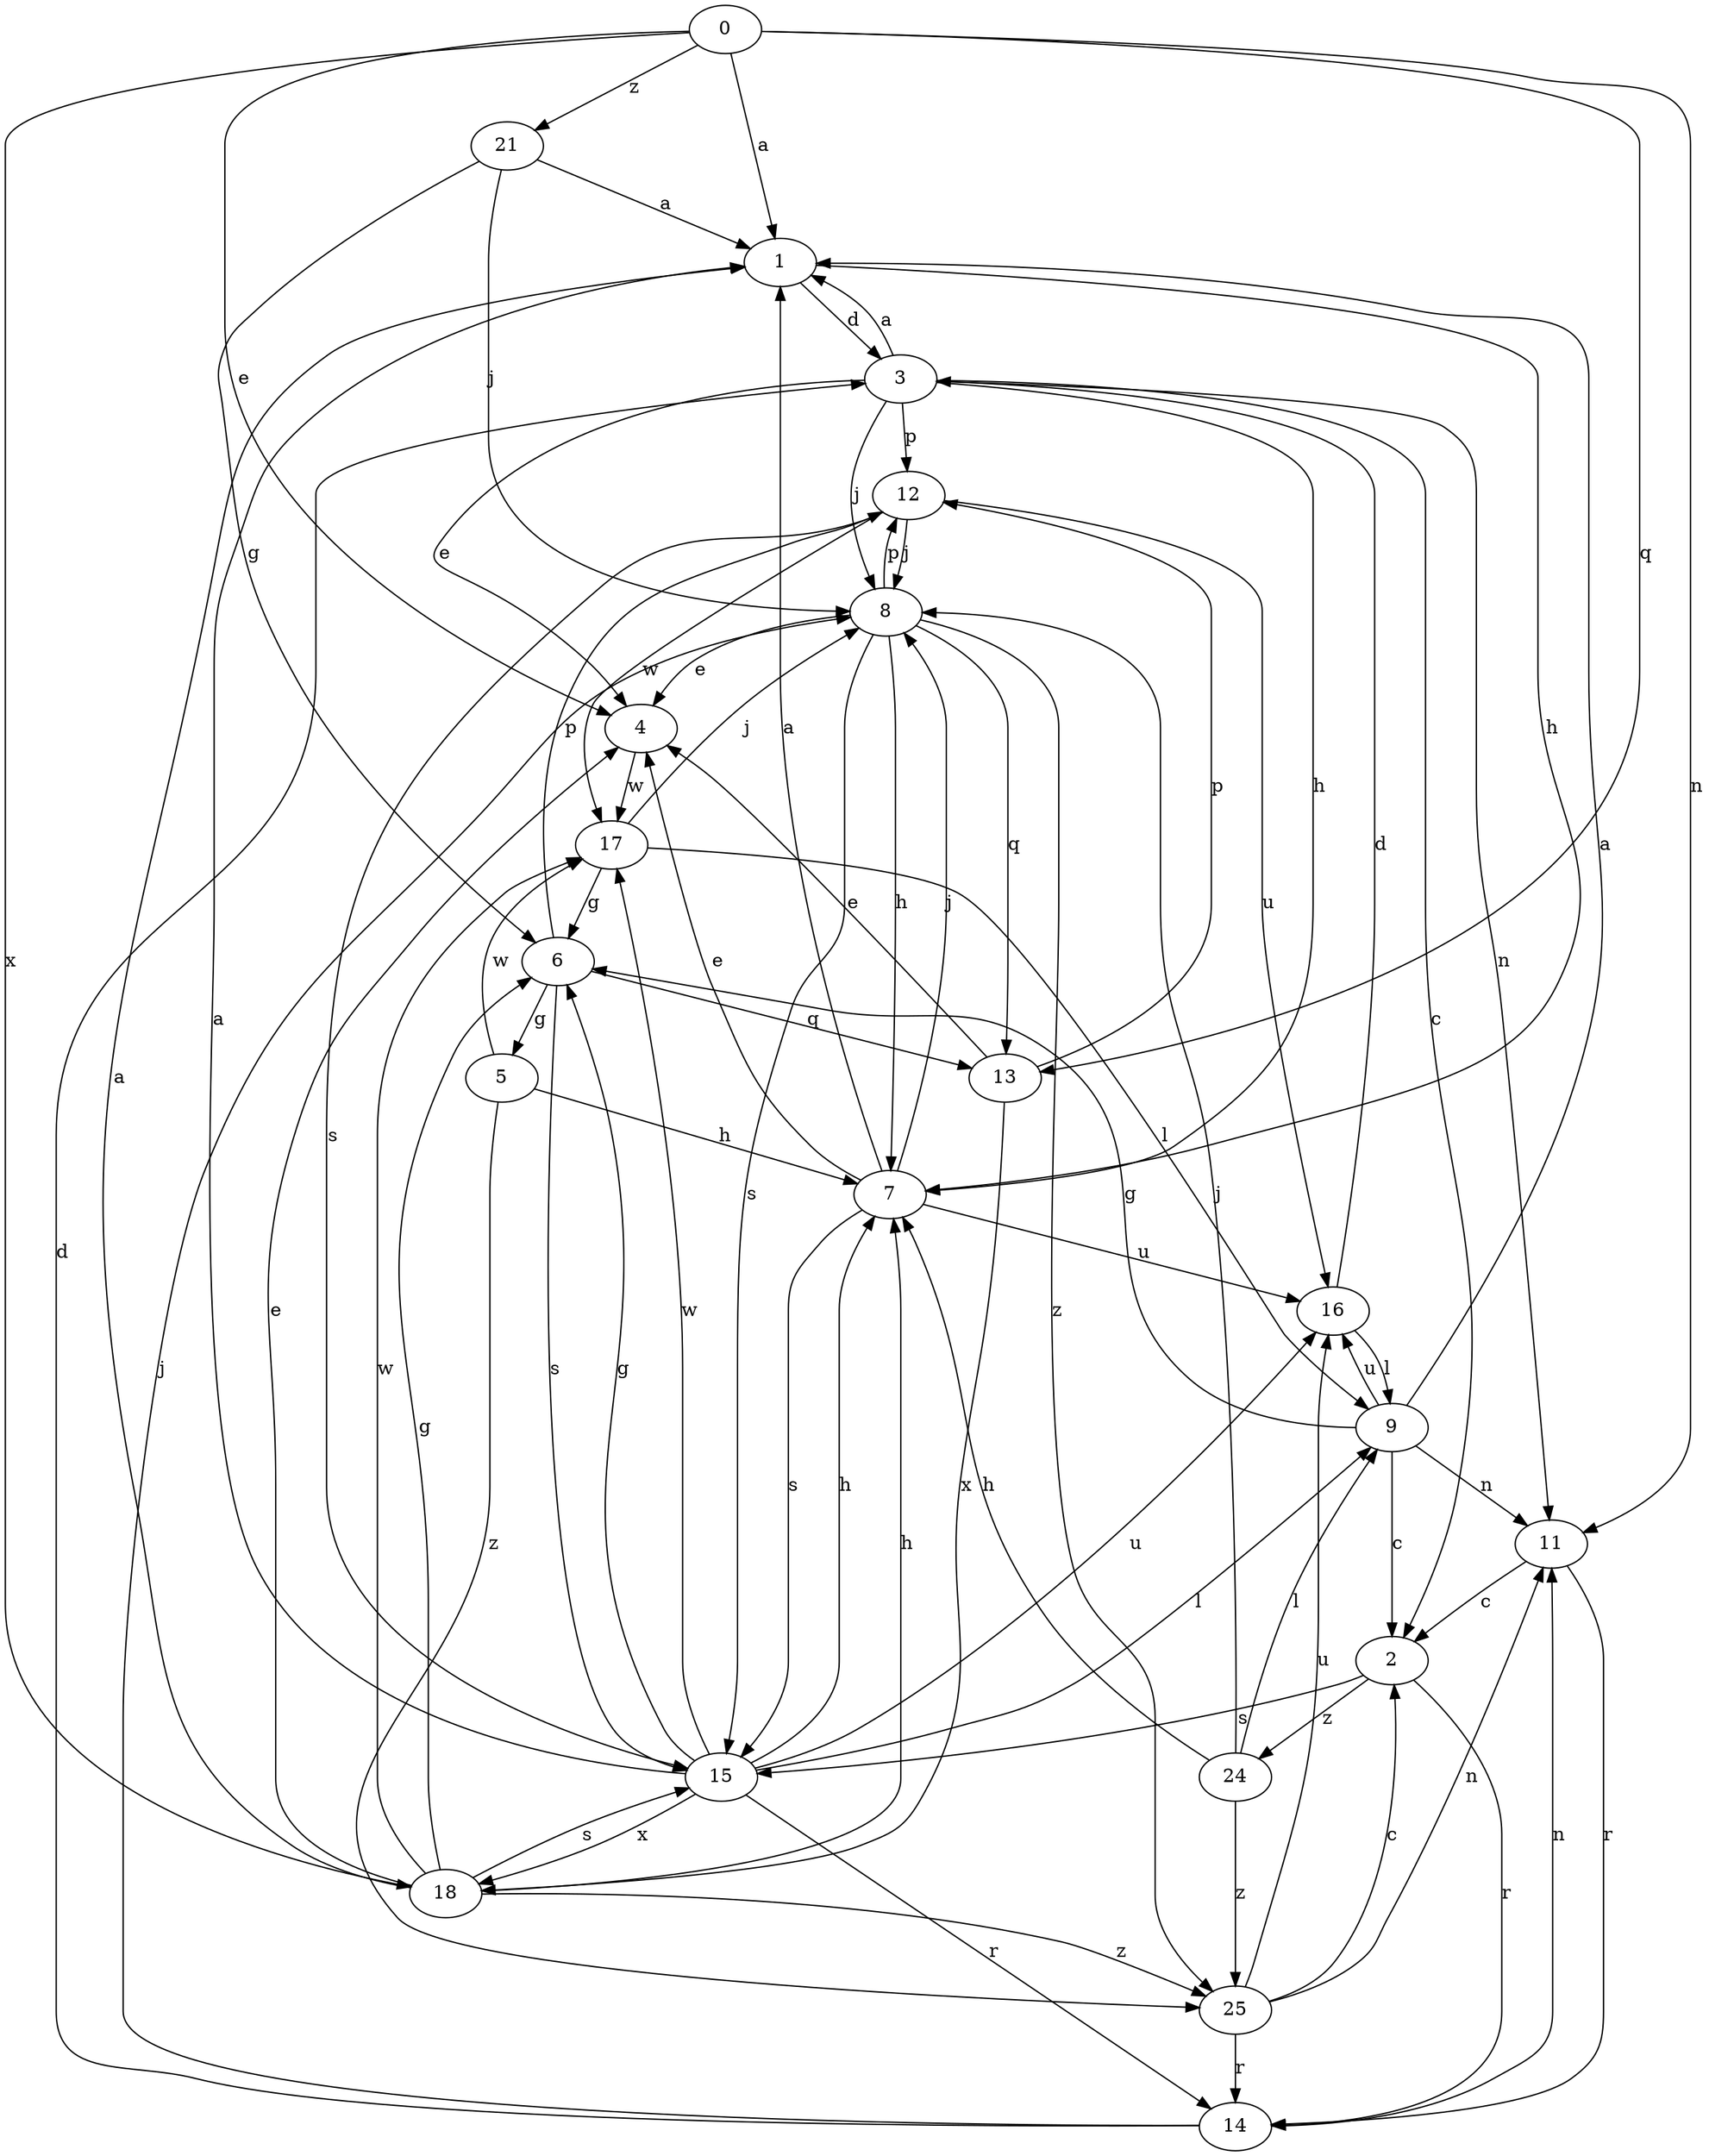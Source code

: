 strict digraph  {
0;
1;
2;
3;
4;
5;
6;
7;
8;
9;
11;
12;
13;
14;
15;
16;
17;
18;
21;
24;
25;
0 -> 1  [label=a];
0 -> 4  [label=e];
0 -> 11  [label=n];
0 -> 13  [label=q];
0 -> 18  [label=x];
0 -> 21  [label=z];
1 -> 3  [label=d];
1 -> 7  [label=h];
2 -> 14  [label=r];
2 -> 15  [label=s];
2 -> 24  [label=z];
3 -> 1  [label=a];
3 -> 2  [label=c];
3 -> 4  [label=e];
3 -> 7  [label=h];
3 -> 8  [label=j];
3 -> 11  [label=n];
3 -> 12  [label=p];
4 -> 17  [label=w];
5 -> 7  [label=h];
5 -> 17  [label=w];
5 -> 25  [label=z];
6 -> 5  [label=g];
6 -> 12  [label=p];
6 -> 13  [label=q];
6 -> 15  [label=s];
7 -> 1  [label=a];
7 -> 4  [label=e];
7 -> 8  [label=j];
7 -> 15  [label=s];
7 -> 16  [label=u];
8 -> 4  [label=e];
8 -> 7  [label=h];
8 -> 12  [label=p];
8 -> 13  [label=q];
8 -> 15  [label=s];
8 -> 25  [label=z];
9 -> 1  [label=a];
9 -> 2  [label=c];
9 -> 6  [label=g];
9 -> 11  [label=n];
9 -> 16  [label=u];
11 -> 2  [label=c];
11 -> 14  [label=r];
12 -> 8  [label=j];
12 -> 15  [label=s];
12 -> 16  [label=u];
12 -> 17  [label=w];
13 -> 4  [label=e];
13 -> 12  [label=p];
13 -> 18  [label=x];
14 -> 3  [label=d];
14 -> 8  [label=j];
14 -> 11  [label=n];
15 -> 1  [label=a];
15 -> 6  [label=g];
15 -> 7  [label=h];
15 -> 9  [label=l];
15 -> 14  [label=r];
15 -> 16  [label=u];
15 -> 17  [label=w];
15 -> 18  [label=x];
16 -> 3  [label=d];
16 -> 9  [label=l];
17 -> 6  [label=g];
17 -> 8  [label=j];
17 -> 9  [label=l];
18 -> 1  [label=a];
18 -> 4  [label=e];
18 -> 6  [label=g];
18 -> 7  [label=h];
18 -> 15  [label=s];
18 -> 17  [label=w];
18 -> 25  [label=z];
21 -> 1  [label=a];
21 -> 6  [label=g];
21 -> 8  [label=j];
24 -> 7  [label=h];
24 -> 8  [label=j];
24 -> 9  [label=l];
24 -> 25  [label=z];
25 -> 2  [label=c];
25 -> 11  [label=n];
25 -> 14  [label=r];
25 -> 16  [label=u];
}
